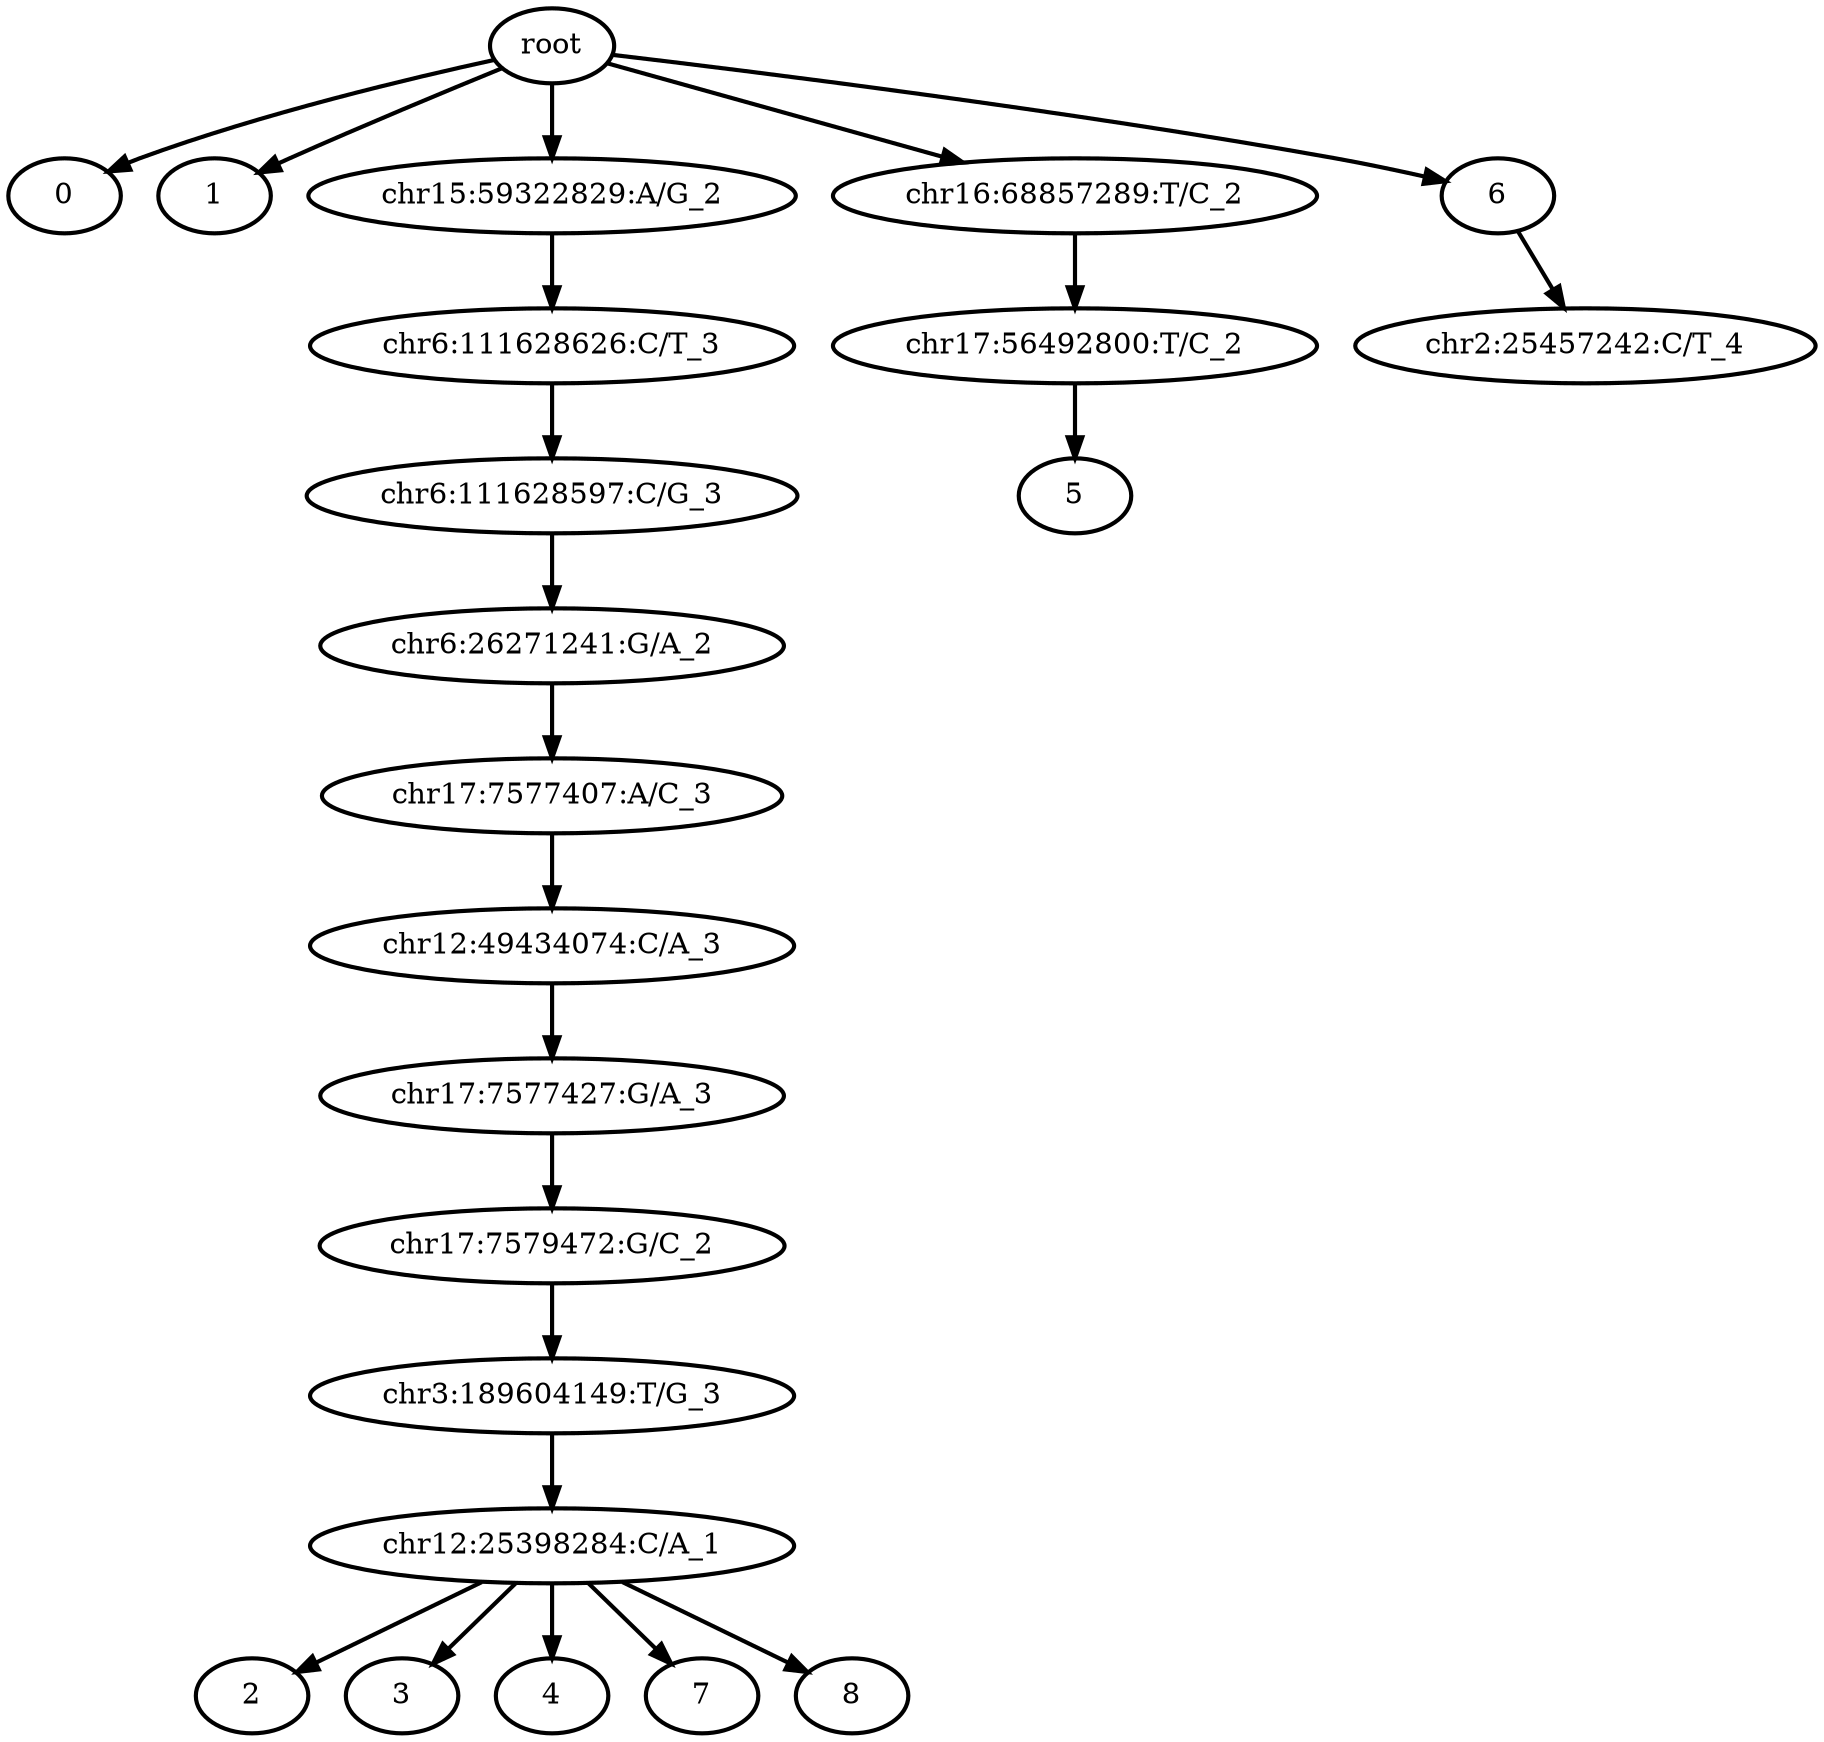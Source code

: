 digraph N {
	overlap="false"
	rankdir="TB"
	0 [label="root", style="bold"];
	1 [label="0", style="bold"];
	2 [label="1", style="bold"];
	3 [label="chr15:59322829:A/G_2", style="bold"];
	4 [label="chr6:111628626:C/T_3", style="bold"];
	5 [label="chr6:111628597:C/G_3", style="bold"];
	6 [label="chr6:26271241:G/A_2", style="bold"];
	7 [label="chr17:7577407:A/C_3", style="bold"];
	8 [label="chr12:49434074:C/A_3", style="bold"];
	9 [label="chr17:7577427:G/A_3", style="bold"];
	10 [label="chr17:7579472:G/C_2", style="bold"];
	11 [label="chr3:189604149:T/G_3", style="bold"];
	12 [label="chr12:25398284:C/A_1", style="bold"];
	13 [label="2", style="bold"];
	14 [label="3", style="bold"];
	15 [label="4", style="bold"];
	16 [label="chr16:68857289:T/C_2", style="bold"];
	17 [label="chr17:56492800:T/C_2", style="bold"];
	18 [label="5", style="bold"];
	19 [label="6", style="bold"];
	20 [label="7", style="bold"];
	21 [label="8", style="bold"];
	22 [label="chr2:25457242:C/T_4", style="bold"];
	0 -> 1 [style="bold"];
	0 -> 2 [style="bold"];
	0 -> 3 [style="bold"];
	0 -> 16 [style="bold"];
	0 -> 19 [style="bold"];
	3 -> 4 [style="bold"];
	4 -> 5 [style="bold"];
	5 -> 6 [style="bold"];
	6 -> 7 [style="bold"];
	7 -> 8 [style="bold"];
	8 -> 9 [style="bold"];
	9 -> 10 [style="bold"];
	10 -> 11 [style="bold"];
	11 -> 12 [style="bold"];
	12 -> 13 [style="bold"];
	12 -> 14 [style="bold"];
	12 -> 15 [style="bold"];
	12 -> 20 [style="bold"];
	12 -> 21 [style="bold"];
	16 -> 17 [style="bold"];
	17 -> 18 [style="bold"];
	19 -> 22 [style="bold"];
}